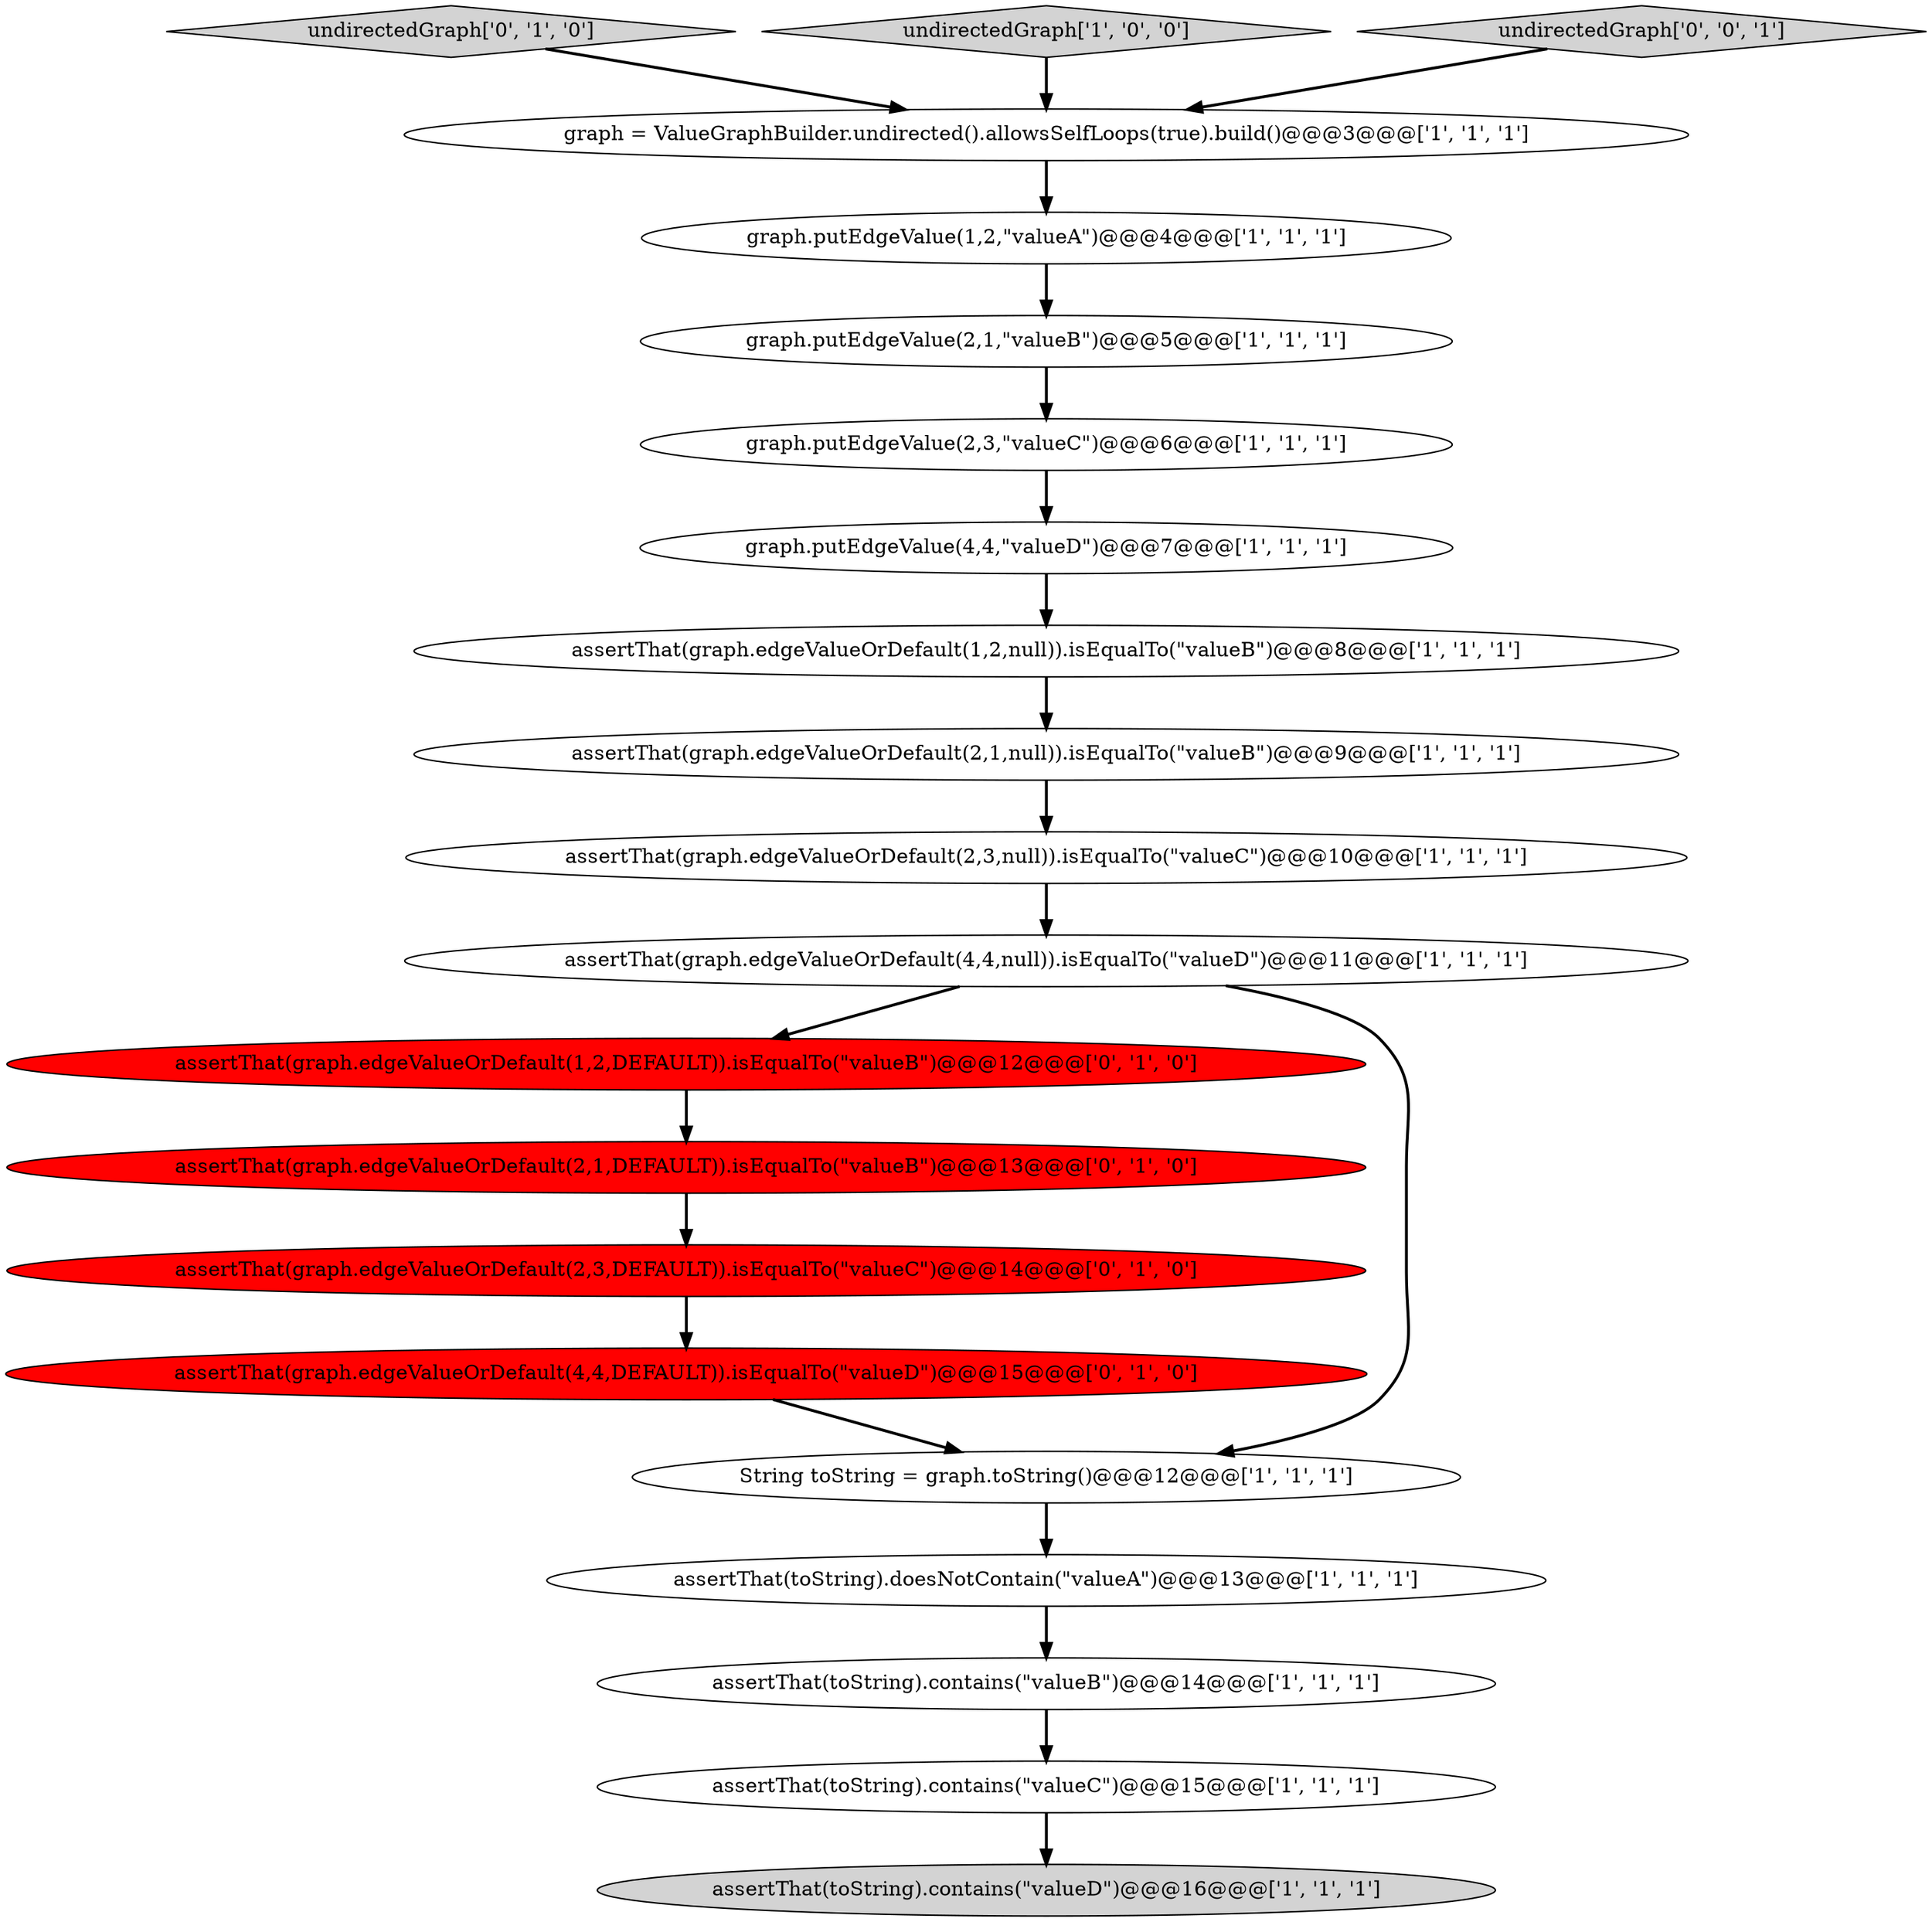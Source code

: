digraph {
7 [style = filled, label = "assertThat(toString).doesNotContain(\"valueA\")@@@13@@@['1', '1', '1']", fillcolor = white, shape = ellipse image = "AAA0AAABBB1BBB"];
10 [style = filled, label = "assertThat(toString).contains(\"valueB\")@@@14@@@['1', '1', '1']", fillcolor = white, shape = ellipse image = "AAA0AAABBB1BBB"];
8 [style = filled, label = "graph.putEdgeValue(2,1,\"valueB\")@@@5@@@['1', '1', '1']", fillcolor = white, shape = ellipse image = "AAA0AAABBB1BBB"];
6 [style = filled, label = "assertThat(toString).contains(\"valueC\")@@@15@@@['1', '1', '1']", fillcolor = white, shape = ellipse image = "AAA0AAABBB1BBB"];
0 [style = filled, label = "graph.putEdgeValue(4,4,\"valueD\")@@@7@@@['1', '1', '1']", fillcolor = white, shape = ellipse image = "AAA0AAABBB1BBB"];
5 [style = filled, label = "assertThat(graph.edgeValueOrDefault(4,4,null)).isEqualTo(\"valueD\")@@@11@@@['1', '1', '1']", fillcolor = white, shape = ellipse image = "AAA0AAABBB1BBB"];
3 [style = filled, label = "graph = ValueGraphBuilder.undirected().allowsSelfLoops(true).build()@@@3@@@['1', '1', '1']", fillcolor = white, shape = ellipse image = "AAA0AAABBB1BBB"];
18 [style = filled, label = "undirectedGraph['0', '1', '0']", fillcolor = lightgray, shape = diamond image = "AAA0AAABBB2BBB"];
17 [style = filled, label = "assertThat(graph.edgeValueOrDefault(2,3,DEFAULT)).isEqualTo(\"valueC\")@@@14@@@['0', '1', '0']", fillcolor = red, shape = ellipse image = "AAA1AAABBB2BBB"];
19 [style = filled, label = "assertThat(graph.edgeValueOrDefault(4,4,DEFAULT)).isEqualTo(\"valueD\")@@@15@@@['0', '1', '0']", fillcolor = red, shape = ellipse image = "AAA1AAABBB2BBB"];
2 [style = filled, label = "graph.putEdgeValue(2,3,\"valueC\")@@@6@@@['1', '1', '1']", fillcolor = white, shape = ellipse image = "AAA0AAABBB1BBB"];
4 [style = filled, label = "assertThat(toString).contains(\"valueD\")@@@16@@@['1', '1', '1']", fillcolor = lightgray, shape = ellipse image = "AAA0AAABBB1BBB"];
12 [style = filled, label = "assertThat(graph.edgeValueOrDefault(2,3,null)).isEqualTo(\"valueC\")@@@10@@@['1', '1', '1']", fillcolor = white, shape = ellipse image = "AAA0AAABBB1BBB"];
16 [style = filled, label = "assertThat(graph.edgeValueOrDefault(2,1,DEFAULT)).isEqualTo(\"valueB\")@@@13@@@['0', '1', '0']", fillcolor = red, shape = ellipse image = "AAA1AAABBB2BBB"];
13 [style = filled, label = "undirectedGraph['1', '0', '0']", fillcolor = lightgray, shape = diamond image = "AAA0AAABBB1BBB"];
1 [style = filled, label = "graph.putEdgeValue(1,2,\"valueA\")@@@4@@@['1', '1', '1']", fillcolor = white, shape = ellipse image = "AAA0AAABBB1BBB"];
15 [style = filled, label = "assertThat(graph.edgeValueOrDefault(1,2,DEFAULT)).isEqualTo(\"valueB\")@@@12@@@['0', '1', '0']", fillcolor = red, shape = ellipse image = "AAA1AAABBB2BBB"];
20 [style = filled, label = "undirectedGraph['0', '0', '1']", fillcolor = lightgray, shape = diamond image = "AAA0AAABBB3BBB"];
14 [style = filled, label = "assertThat(graph.edgeValueOrDefault(1,2,null)).isEqualTo(\"valueB\")@@@8@@@['1', '1', '1']", fillcolor = white, shape = ellipse image = "AAA0AAABBB1BBB"];
11 [style = filled, label = "assertThat(graph.edgeValueOrDefault(2,1,null)).isEqualTo(\"valueB\")@@@9@@@['1', '1', '1']", fillcolor = white, shape = ellipse image = "AAA0AAABBB1BBB"];
9 [style = filled, label = "String toString = graph.toString()@@@12@@@['1', '1', '1']", fillcolor = white, shape = ellipse image = "AAA0AAABBB1BBB"];
18->3 [style = bold, label=""];
1->8 [style = bold, label=""];
12->5 [style = bold, label=""];
3->1 [style = bold, label=""];
5->9 [style = bold, label=""];
7->10 [style = bold, label=""];
5->15 [style = bold, label=""];
11->12 [style = bold, label=""];
20->3 [style = bold, label=""];
16->17 [style = bold, label=""];
9->7 [style = bold, label=""];
15->16 [style = bold, label=""];
10->6 [style = bold, label=""];
17->19 [style = bold, label=""];
6->4 [style = bold, label=""];
0->14 [style = bold, label=""];
2->0 [style = bold, label=""];
13->3 [style = bold, label=""];
8->2 [style = bold, label=""];
19->9 [style = bold, label=""];
14->11 [style = bold, label=""];
}
